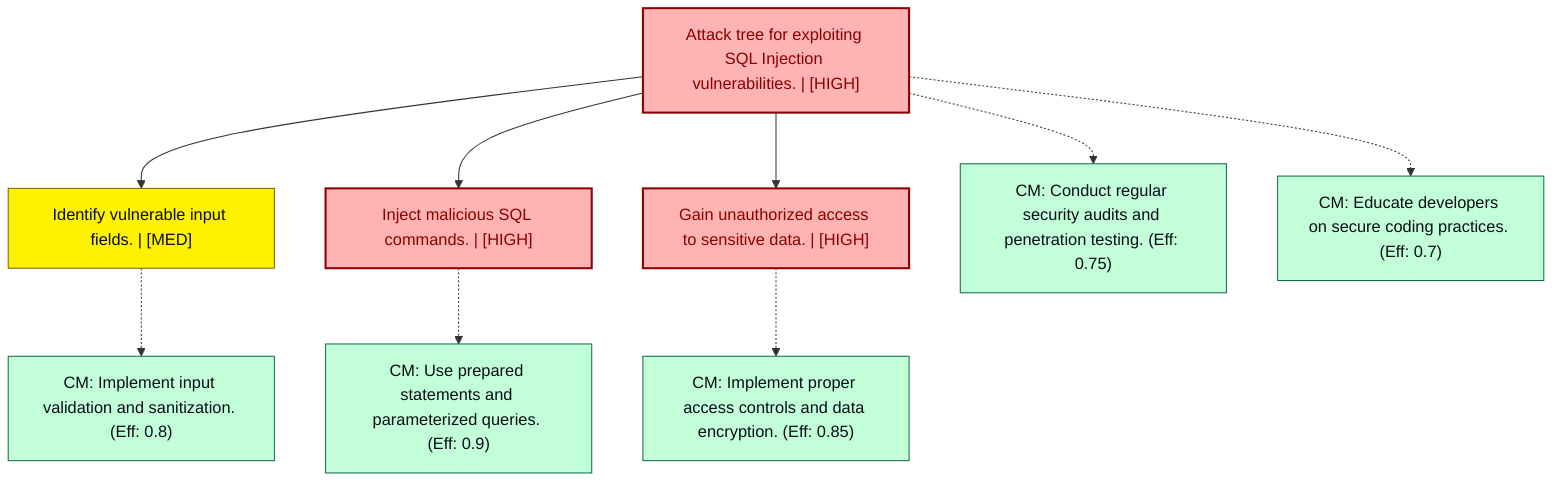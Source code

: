 graph TB
  node_01K65YGXG9TYX0D4F372067HPY["Attack tree for exploiting SQL Injection vulnerabilities. | [HIGH]"]:::highRisk
  node_01K65YGXG9TYX0D4F372067HPY-1["Identify vulnerable input fields. | [MED]"]:::mediumRisk
  node_01K65YGXG9TYX0D4F372067HPY-1_cm_0["CM: Implement input validation and sanitization. (Eff: 0.8)"]:::countermeasure
  node_01K65YGXG9TYX0D4F372067HPY-2["Inject malicious SQL commands. | [HIGH]"]:::highRisk
  node_01K65YGXG9TYX0D4F372067HPY-2_cm_0["CM: Use prepared statements and parameterized queries. (Eff: 0.9)"]:::countermeasure
  node_01K65YGXG9TYX0D4F372067HPY-3["Gain unauthorized access to sensitive data. | [HIGH]"]:::highRisk
  node_01K65YGXG9TYX0D4F372067HPY-3_cm_0["CM: Implement proper access controls and data encryption. (Eff: 0.85)"]:::countermeasure
  node_01K65YGXG9TYX0D4F372067HPY_cm_0["CM: Conduct regular security audits and penetration testing. (Eff: 0.75)"]:::countermeasure
  node_01K65YGXG9TYX0D4F372067HPY_cm_1["CM: Educate developers on secure coding practices. (Eff: 0.7)"]:::countermeasure

  node_01K65YGXG9TYX0D4F372067HPY --> node_01K65YGXG9TYX0D4F372067HPY-1
  node_01K65YGXG9TYX0D4F372067HPY-1 -.-> node_01K65YGXG9TYX0D4F372067HPY-1_cm_0
  node_01K65YGXG9TYX0D4F372067HPY --> node_01K65YGXG9TYX0D4F372067HPY-2
  node_01K65YGXG9TYX0D4F372067HPY-2 -.-> node_01K65YGXG9TYX0D4F372067HPY-2_cm_0
  node_01K65YGXG9TYX0D4F372067HPY --> node_01K65YGXG9TYX0D4F372067HPY-3
  node_01K65YGXG9TYX0D4F372067HPY-3 -.-> node_01K65YGXG9TYX0D4F372067HPY-3_cm_0
  node_01K65YGXG9TYX0D4F372067HPY -.-> node_01K65YGXG9TYX0D4F372067HPY_cm_0
  node_01K65YGXG9TYX0D4F372067HPY -.-> node_01K65YGXG9TYX0D4F372067HPY_cm_1

  classDef andNode fill:#FFB3B3,stroke:#8B0000,stroke-width:2px,color:#0B0D17
  classDef orNode fill:#C2FFD8,stroke:#106B49,stroke-width:2px,color:#0B0D17
  classDef leafNode fill:#73d1ff,stroke:#29ABE2,stroke-width:2px,color:#0B0D17
  classDef highRisk fill:#FFB3B3,color:#8B0000,stroke:#8B0000,stroke-width:2px
  classDef mediumRisk fill:#FFF200,stroke:#7A6300,stroke-width:1px,color:#0B0D17
  classDef lowRisk fill:#FFF2B3,stroke:#FFF2B3,stroke-width:1px,color:#0B0D17
  classDef countermeasure fill:#C2FFD8,stroke:#106B49,stroke-width:1px,color:#0B0D17
  classDef reference fill:#ffa1ad,stroke:#A259FF,stroke-width:1px,stroke-dasharray:3 3,color:#0B0D17
  classDef mitreNode stroke-dasharray:5 5
  classDef note fill:#ffffcc,stroke:#ffcc00,stroke-width:2px,stroke-dasharray:5 5